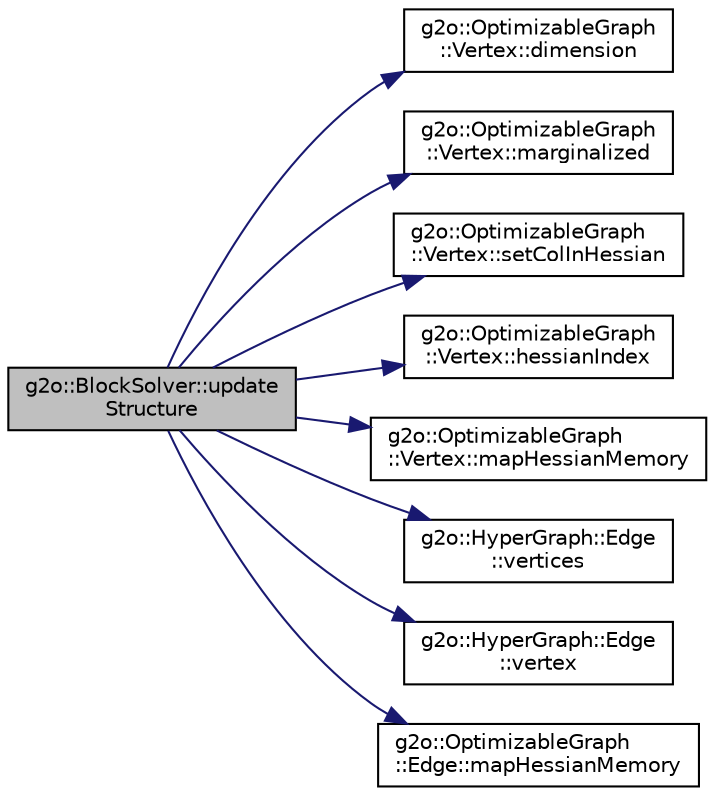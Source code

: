 digraph "g2o::BlockSolver::updateStructure"
{
  edge [fontname="Helvetica",fontsize="10",labelfontname="Helvetica",labelfontsize="10"];
  node [fontname="Helvetica",fontsize="10",shape=record];
  rankdir="LR";
  Node51 [label="g2o::BlockSolver::update\lStructure",height=0.2,width=0.4,color="black", fillcolor="grey75", style="filled", fontcolor="black"];
  Node51 -> Node52 [color="midnightblue",fontsize="10",style="solid",fontname="Helvetica"];
  Node52 [label="g2o::OptimizableGraph\l::Vertex::dimension",height=0.2,width=0.4,color="black", fillcolor="white", style="filled",URL="$classg2o_1_1_optimizable_graph_1_1_vertex.html#a86feed80301950b100142575b48e4fca",tooltip="dimension of the estimated state belonging to this node "];
  Node51 -> Node53 [color="midnightblue",fontsize="10",style="solid",fontname="Helvetica"];
  Node53 [label="g2o::OptimizableGraph\l::Vertex::marginalized",height=0.2,width=0.4,color="black", fillcolor="white", style="filled",URL="$classg2o_1_1_optimizable_graph_1_1_vertex.html#a216d79149edcfa9f666140205159fde8",tooltip="true => this node is marginalized out during the optimization "];
  Node51 -> Node54 [color="midnightblue",fontsize="10",style="solid",fontname="Helvetica"];
  Node54 [label="g2o::OptimizableGraph\l::Vertex::setColInHessian",height=0.2,width=0.4,color="black", fillcolor="white", style="filled",URL="$classg2o_1_1_optimizable_graph_1_1_vertex.html#aa605891d46b99ed97accf659f10bc8d5",tooltip="set the row of this vertex in the Hessian "];
  Node51 -> Node55 [color="midnightblue",fontsize="10",style="solid",fontname="Helvetica"];
  Node55 [label="g2o::OptimizableGraph\l::Vertex::hessianIndex",height=0.2,width=0.4,color="black", fillcolor="white", style="filled",URL="$classg2o_1_1_optimizable_graph_1_1_vertex.html#a05a371cfa6314d0f2d209289b01cc922",tooltip="temporary index of this node in the parameter vector obtained from linearization "];
  Node51 -> Node56 [color="midnightblue",fontsize="10",style="solid",fontname="Helvetica"];
  Node56 [label="g2o::OptimizableGraph\l::Vertex::mapHessianMemory",height=0.2,width=0.4,color="black", fillcolor="white", style="filled",URL="$classg2o_1_1_optimizable_graph_1_1_vertex.html#a1008c0f7981a9fb11be3e3df5c4a9758"];
  Node51 -> Node57 [color="midnightblue",fontsize="10",style="solid",fontname="Helvetica"];
  Node57 [label="g2o::HyperGraph::Edge\l::vertices",height=0.2,width=0.4,color="black", fillcolor="white", style="filled",URL="$classg2o_1_1_hyper_graph_1_1_edge.html#aba1717ff01f972bd39ba992c0d9d9e04"];
  Node51 -> Node58 [color="midnightblue",fontsize="10",style="solid",fontname="Helvetica"];
  Node58 [label="g2o::HyperGraph::Edge\l::vertex",height=0.2,width=0.4,color="black", fillcolor="white", style="filled",URL="$classg2o_1_1_hyper_graph_1_1_edge.html#ab644c1c4e38a0112db1435fbc0233f25"];
  Node51 -> Node59 [color="midnightblue",fontsize="10",style="solid",fontname="Helvetica"];
  Node59 [label="g2o::OptimizableGraph\l::Edge::mapHessianMemory",height=0.2,width=0.4,color="black", fillcolor="white", style="filled",URL="$classg2o_1_1_optimizable_graph_1_1_edge.html#a3bd233fd552daa166039acf47b69a5a7"];
}
